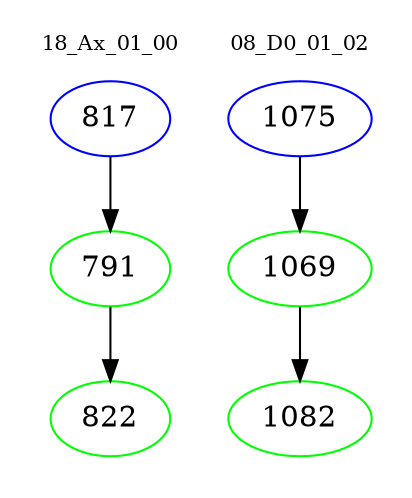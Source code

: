 digraph{
subgraph cluster_0 {
color = white
label = "18_Ax_01_00";
fontsize=10;
T0_817 [label="817", color="blue"]
T0_817 -> T0_791 [color="black"]
T0_791 [label="791", color="green"]
T0_791 -> T0_822 [color="black"]
T0_822 [label="822", color="green"]
}
subgraph cluster_1 {
color = white
label = "08_D0_01_02";
fontsize=10;
T1_1075 [label="1075", color="blue"]
T1_1075 -> T1_1069 [color="black"]
T1_1069 [label="1069", color="green"]
T1_1069 -> T1_1082 [color="black"]
T1_1082 [label="1082", color="green"]
}
}
